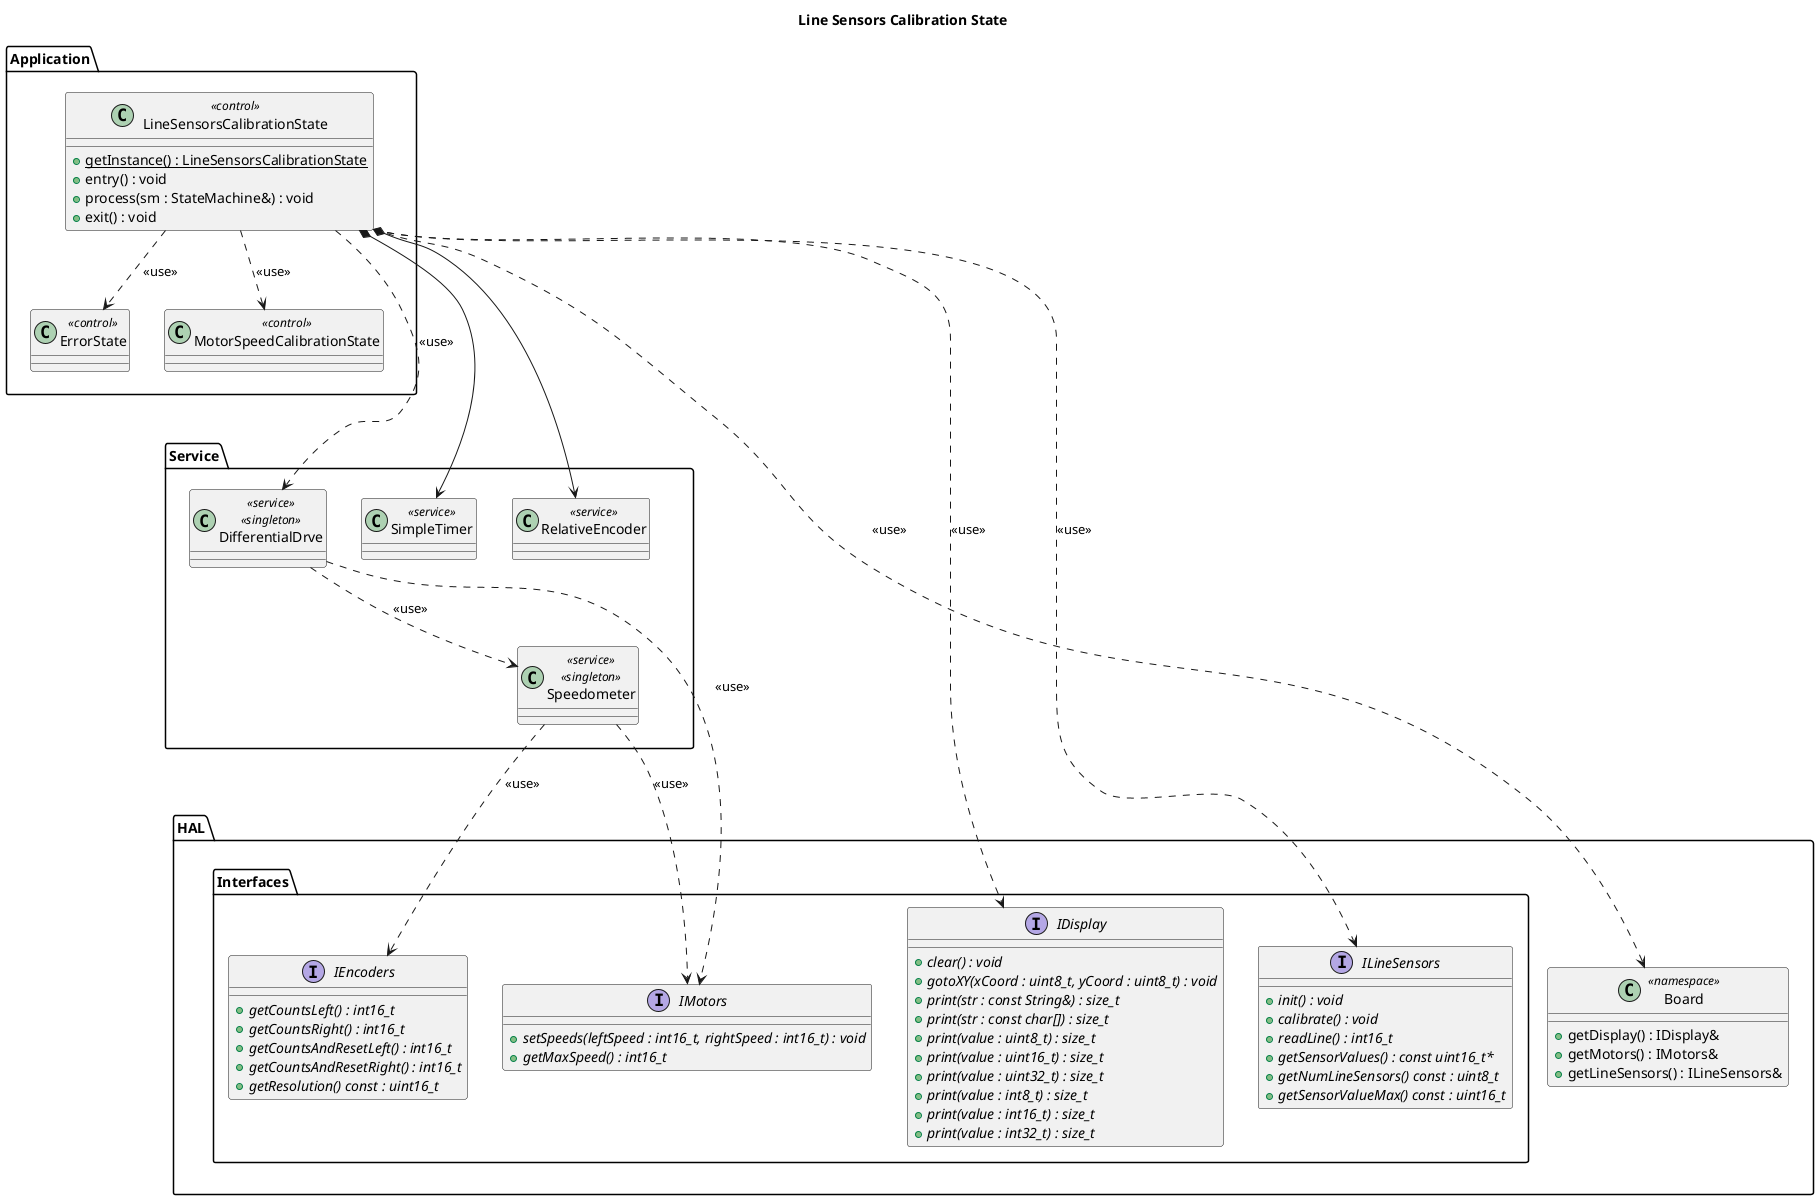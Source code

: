 @startuml

title Line Sensors Calibration State

package "Application" as appLayer {

    class LineSensorsCalibrationState <<control>> {
        + {static} getInstance() : LineSensorsCalibrationState
        + entry() : void
        + process(sm : StateMachine&) : void
        + exit() : void
    }

    class MotorSpeedCalibrationState <<control>>
    class ErrorState <<control>>

    LineSensorsCalibrationState ..> MotorSpeedCalibrationState: <<use>>
    LineSensorsCalibrationState ..> ErrorState: <<use>>
}

package "Service" as serviceLayer {

    class SimpleTimer <<service>>
    class RelativeEncoder <<service>>
    class DifferentialDrve <<service>><<singleton>>
    class Speedometer <<service>><<singleton>>

    DifferentialDrve ..> Speedometer: <<use>>
}

package "HAL" as hal {

    package "Interfaces" as halInterfaces {
        interface IDisplay {
            + {abstract} clear() : void
            + {abstract} gotoXY(xCoord : uint8_t, yCoord : uint8_t) : void
            + {abstract} print(str : const String&) : size_t
            + {abstract} print(str : const char[]) : size_t
            + {abstract} print(value : uint8_t) : size_t
            + {abstract} print(value : uint16_t) : size_t
            + {abstract} print(value : uint32_t) : size_t
            + {abstract} print(value : int8_t) : size_t
            + {abstract} print(value : int16_t) : size_t
            + {abstract} print(value : int32_t) : size_t
        }

        interface IMotors {
            + {abstract} setSpeeds(leftSpeed : int16_t, rightSpeed : int16_t) : void
            + {abstract} getMaxSpeed() : int16_t
        }

        interface ILineSensors {
            + {abstract} init() : void
            + {abstract} calibrate() : void
            + {abstract} readLine() : int16_t
            + {abstract} getSensorValues() : const uint16_t*
            + {abstract} getNumLineSensors() const : uint8_t
            + {abstract} getSensorValueMax() const : uint16_t
        }

        interface IEncoders {
            + {abstract} getCountsLeft() : int16_t
            + {abstract} getCountsRight() : int16_t
            + {abstract} getCountsAndResetLeft() : int16_t
            + {abstract} getCountsAndResetRight() : int16_t
            + {abstract} getResolution() const : uint16_t
        }
    }

    class Board << namespace >> {
        + getDisplay() : IDisplay&
        + getMotors() : IMotors&
        + getLineSensors() : ILineSensors&
    }
}

appLayer -[hidden]-- serviceLayer
serviceLayer -[hidden]-- hal

LineSensorsCalibrationState ....> IDisplay: <<use>>
LineSensorsCalibrationState ....> ILineSensors: <<use>>
LineSensorsCalibrationState ....> Board: <<use>>
LineSensorsCalibrationState *--> SimpleTimer
LineSensorsCalibrationState *--> RelativeEncoder
LineSensorsCalibrationState ...> DifferentialDrve: <<use>>

DifferentialDrve ...> IMotors: <<use>>
Speedometer ..> IEncoders: <<use>>
Speedometer ..> IMotors: <<use>>

@enduml